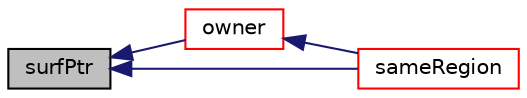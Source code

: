 digraph "surfPtr"
{
  bgcolor="transparent";
  edge [fontname="Helvetica",fontsize="10",labelfontname="Helvetica",labelfontsize="10"];
  node [fontname="Helvetica",fontsize="10",shape=record];
  rankdir="LR";
  Node1 [label="surfPtr",height=0.2,width=0.4,color="black", fillcolor="grey75", style="filled", fontcolor="black"];
  Node1 -> Node2 [dir="back",color="midnightblue",fontsize="10",style="solid",fontname="Helvetica"];
  Node2 [label="owner",height=0.2,width=0.4,color="red",URL="$a02164.html#a168868dc9c6c7335cb6c950f8f6a9453",tooltip="Does this side own the patch? "];
  Node2 -> Node3 [dir="back",color="midnightblue",fontsize="10",style="solid",fontname="Helvetica"];
  Node3 [label="sameRegion",height=0.2,width=0.4,color="red",URL="$a02164.html#a6d593cbcd7a8bb0b3f0127d84232ed7b",tooltip="Cached sampleRegion != mesh.name() "];
  Node1 -> Node3 [dir="back",color="midnightblue",fontsize="10",style="solid",fontname="Helvetica"];
}
